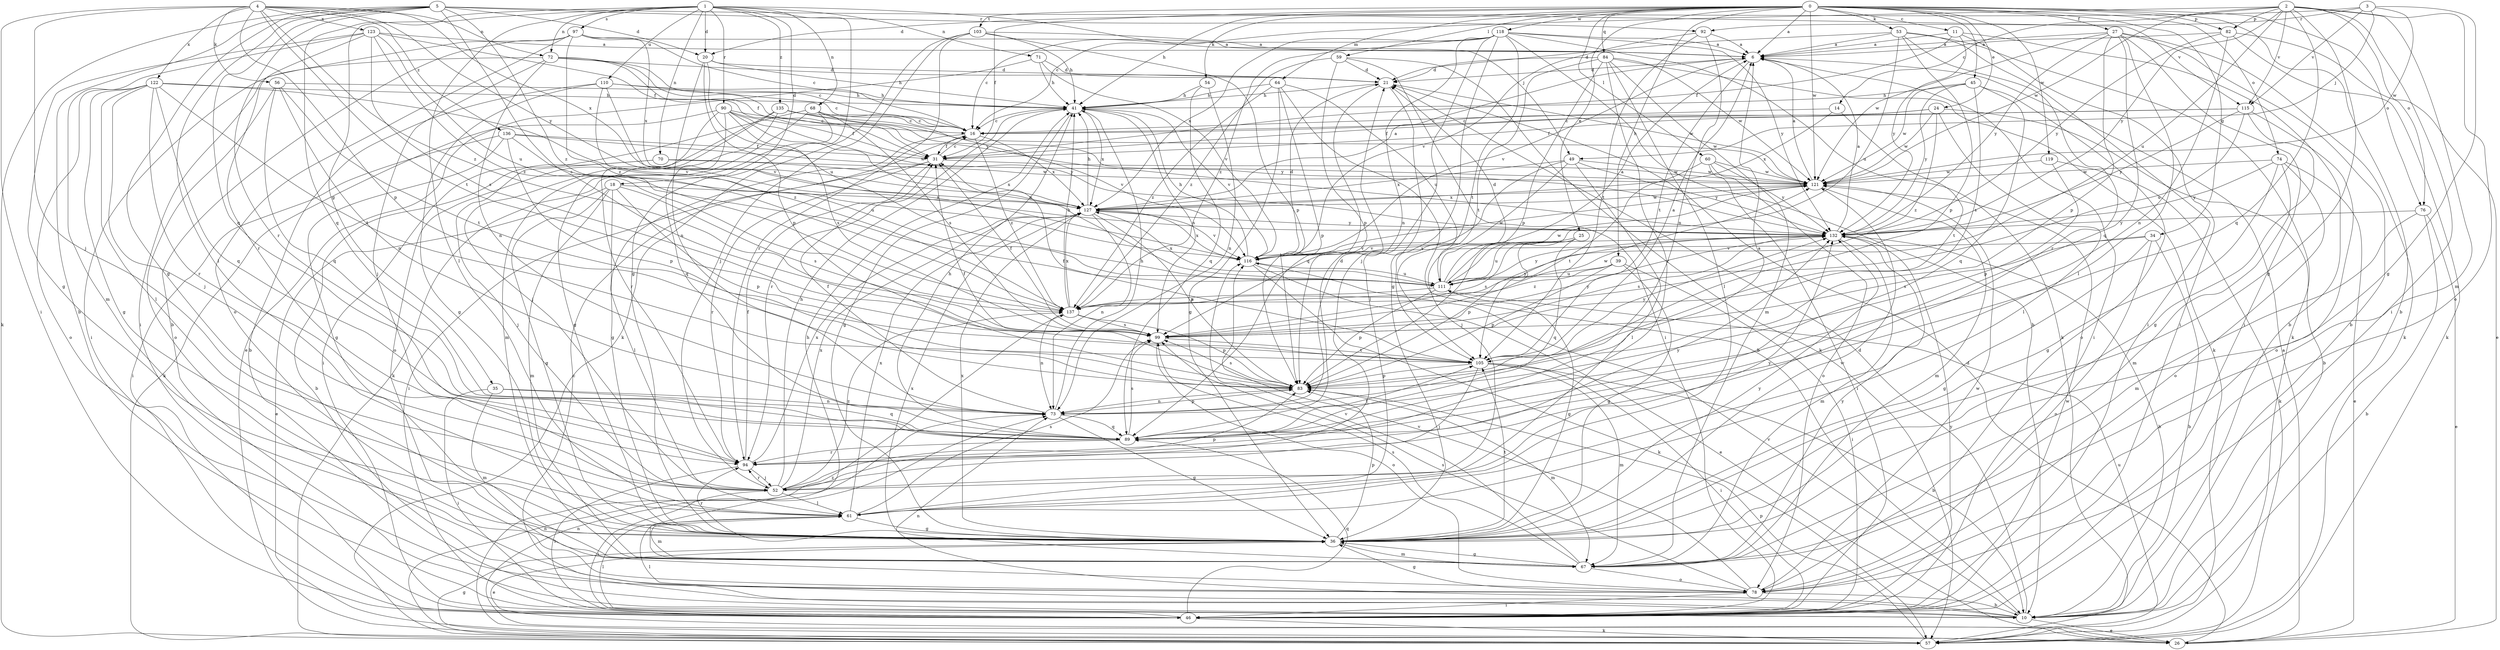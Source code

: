 strict digraph  {
0;
1;
2;
3;
4;
5;
6;
10;
11;
14;
16;
18;
20;
21;
24;
25;
26;
27;
31;
34;
35;
36;
39;
41;
45;
46;
49;
52;
53;
54;
56;
57;
59;
60;
61;
64;
67;
68;
70;
71;
72;
73;
74;
76;
78;
82;
83;
84;
89;
90;
92;
94;
97;
99;
103;
105;
110;
111;
115;
116;
118;
119;
121;
122;
123;
127;
132;
135;
136;
137;
0 -> 6  [label=a];
0 -> 10  [label=b];
0 -> 11  [label=c];
0 -> 24  [label=e];
0 -> 25  [label=e];
0 -> 27  [label=f];
0 -> 31  [label=f];
0 -> 34  [label=g];
0 -> 39  [label=h];
0 -> 41  [label=h];
0 -> 45  [label=i];
0 -> 53  [label=k];
0 -> 54  [label=k];
0 -> 59  [label=l];
0 -> 60  [label=l];
0 -> 64  [label=m];
0 -> 74  [label=o];
0 -> 76  [label=o];
0 -> 82  [label=p];
0 -> 84  [label=q];
0 -> 103  [label=t];
0 -> 118  [label=w];
0 -> 119  [label=w];
0 -> 121  [label=w];
1 -> 18  [label=d];
1 -> 20  [label=d];
1 -> 35  [label=g];
1 -> 36  [label=g];
1 -> 49  [label=j];
1 -> 61  [label=l];
1 -> 68  [label=n];
1 -> 70  [label=n];
1 -> 71  [label=n];
1 -> 72  [label=n];
1 -> 89  [label=q];
1 -> 90  [label=r];
1 -> 97  [label=s];
1 -> 110  [label=u];
1 -> 135  [label=z];
2 -> 14  [label=c];
2 -> 16  [label=c];
2 -> 36  [label=g];
2 -> 46  [label=i];
2 -> 67  [label=m];
2 -> 76  [label=o];
2 -> 78  [label=o];
2 -> 82  [label=p];
2 -> 89  [label=q];
2 -> 111  [label=u];
2 -> 115  [label=v];
2 -> 121  [label=w];
2 -> 132  [label=y];
3 -> 20  [label=d];
3 -> 36  [label=g];
3 -> 49  [label=j];
3 -> 92  [label=r];
3 -> 115  [label=v];
3 -> 121  [label=w];
4 -> 46  [label=i];
4 -> 52  [label=j];
4 -> 56  [label=k];
4 -> 72  [label=n];
4 -> 83  [label=p];
4 -> 105  [label=t];
4 -> 122  [label=x];
4 -> 123  [label=x];
4 -> 127  [label=x];
4 -> 132  [label=y];
4 -> 136  [label=z];
4 -> 137  [label=z];
5 -> 10  [label=b];
5 -> 20  [label=d];
5 -> 36  [label=g];
5 -> 57  [label=k];
5 -> 61  [label=l];
5 -> 89  [label=q];
5 -> 92  [label=r];
5 -> 94  [label=r];
5 -> 99  [label=s];
5 -> 115  [label=v];
5 -> 137  [label=z];
6 -> 21  [label=d];
6 -> 46  [label=i];
6 -> 105  [label=t];
6 -> 116  [label=v];
10 -> 16  [label=c];
10 -> 21  [label=d];
10 -> 26  [label=e];
10 -> 61  [label=l];
10 -> 73  [label=n];
10 -> 116  [label=v];
11 -> 6  [label=a];
11 -> 10  [label=b];
11 -> 31  [label=f];
11 -> 46  [label=i];
11 -> 132  [label=y];
14 -> 16  [label=c];
14 -> 105  [label=t];
14 -> 127  [label=x];
16 -> 31  [label=f];
16 -> 36  [label=g];
16 -> 127  [label=x];
16 -> 137  [label=z];
18 -> 26  [label=e];
18 -> 36  [label=g];
18 -> 61  [label=l];
18 -> 67  [label=m];
18 -> 83  [label=p];
18 -> 99  [label=s];
18 -> 127  [label=x];
20 -> 21  [label=d];
20 -> 41  [label=h];
20 -> 73  [label=n];
20 -> 83  [label=p];
20 -> 111  [label=u];
21 -> 41  [label=h];
21 -> 61  [label=l];
21 -> 89  [label=q];
21 -> 121  [label=w];
24 -> 10  [label=b];
24 -> 16  [label=c];
24 -> 31  [label=f];
24 -> 61  [label=l];
24 -> 121  [label=w];
24 -> 137  [label=z];
25 -> 83  [label=p];
25 -> 89  [label=q];
25 -> 99  [label=s];
25 -> 111  [label=u];
25 -> 116  [label=v];
26 -> 6  [label=a];
26 -> 21  [label=d];
26 -> 73  [label=n];
26 -> 137  [label=z];
27 -> 6  [label=a];
27 -> 10  [label=b];
27 -> 46  [label=i];
27 -> 57  [label=k];
27 -> 61  [label=l];
27 -> 83  [label=p];
27 -> 89  [label=q];
27 -> 121  [label=w];
27 -> 132  [label=y];
31 -> 16  [label=c];
31 -> 46  [label=i];
31 -> 94  [label=r];
31 -> 121  [label=w];
34 -> 10  [label=b];
34 -> 36  [label=g];
34 -> 78  [label=o];
34 -> 99  [label=s];
34 -> 116  [label=v];
35 -> 46  [label=i];
35 -> 67  [label=m];
35 -> 73  [label=n];
35 -> 89  [label=q];
36 -> 26  [label=e];
36 -> 67  [label=m];
36 -> 83  [label=p];
36 -> 94  [label=r];
36 -> 105  [label=t];
36 -> 121  [label=w];
36 -> 127  [label=x];
36 -> 132  [label=y];
39 -> 36  [label=g];
39 -> 46  [label=i];
39 -> 83  [label=p];
39 -> 111  [label=u];
39 -> 137  [label=z];
41 -> 16  [label=c];
41 -> 36  [label=g];
41 -> 94  [label=r];
41 -> 99  [label=s];
41 -> 116  [label=v];
41 -> 127  [label=x];
45 -> 41  [label=h];
45 -> 78  [label=o];
45 -> 89  [label=q];
45 -> 99  [label=s];
45 -> 121  [label=w];
45 -> 132  [label=y];
46 -> 57  [label=k];
46 -> 61  [label=l];
46 -> 89  [label=q];
46 -> 121  [label=w];
46 -> 132  [label=y];
49 -> 52  [label=j];
49 -> 61  [label=l];
49 -> 99  [label=s];
49 -> 121  [label=w];
49 -> 127  [label=x];
49 -> 132  [label=y];
52 -> 41  [label=h];
52 -> 46  [label=i];
52 -> 61  [label=l];
52 -> 83  [label=p];
52 -> 94  [label=r];
52 -> 127  [label=x];
52 -> 132  [label=y];
52 -> 137  [label=z];
53 -> 6  [label=a];
53 -> 21  [label=d];
53 -> 46  [label=i];
53 -> 57  [label=k];
53 -> 83  [label=p];
53 -> 94  [label=r];
53 -> 111  [label=u];
54 -> 41  [label=h];
54 -> 73  [label=n];
54 -> 89  [label=q];
56 -> 41  [label=h];
56 -> 73  [label=n];
56 -> 78  [label=o];
56 -> 89  [label=q];
56 -> 105  [label=t];
57 -> 36  [label=g];
57 -> 73  [label=n];
57 -> 83  [label=p];
57 -> 111  [label=u];
59 -> 21  [label=d];
59 -> 46  [label=i];
59 -> 57  [label=k];
59 -> 83  [label=p];
59 -> 137  [label=z];
60 -> 46  [label=i];
60 -> 78  [label=o];
60 -> 105  [label=t];
60 -> 121  [label=w];
60 -> 132  [label=y];
61 -> 36  [label=g];
61 -> 67  [label=m];
61 -> 99  [label=s];
61 -> 127  [label=x];
64 -> 10  [label=b];
64 -> 36  [label=g];
64 -> 41  [label=h];
64 -> 83  [label=p];
64 -> 111  [label=u];
64 -> 137  [label=z];
67 -> 36  [label=g];
67 -> 41  [label=h];
67 -> 78  [label=o];
67 -> 99  [label=s];
67 -> 116  [label=v];
67 -> 127  [label=x];
67 -> 132  [label=y];
68 -> 16  [label=c];
68 -> 36  [label=g];
68 -> 46  [label=i];
68 -> 57  [label=k];
68 -> 99  [label=s];
68 -> 116  [label=v];
70 -> 10  [label=b];
70 -> 52  [label=j];
70 -> 121  [label=w];
70 -> 127  [label=x];
71 -> 21  [label=d];
71 -> 26  [label=e];
71 -> 41  [label=h];
71 -> 116  [label=v];
72 -> 16  [label=c];
72 -> 21  [label=d];
72 -> 31  [label=f];
72 -> 46  [label=i];
72 -> 52  [label=j];
72 -> 73  [label=n];
72 -> 132  [label=y];
73 -> 31  [label=f];
73 -> 36  [label=g];
73 -> 41  [label=h];
73 -> 83  [label=p];
73 -> 89  [label=q];
74 -> 26  [label=e];
74 -> 36  [label=g];
74 -> 67  [label=m];
74 -> 78  [label=o];
74 -> 121  [label=w];
74 -> 132  [label=y];
76 -> 10  [label=b];
76 -> 26  [label=e];
76 -> 67  [label=m];
76 -> 132  [label=y];
78 -> 10  [label=b];
78 -> 36  [label=g];
78 -> 46  [label=i];
78 -> 99  [label=s];
78 -> 116  [label=v];
78 -> 121  [label=w];
82 -> 6  [label=a];
82 -> 26  [label=e];
82 -> 57  [label=k];
82 -> 73  [label=n];
82 -> 132  [label=y];
83 -> 31  [label=f];
83 -> 67  [label=m];
83 -> 73  [label=n];
83 -> 99  [label=s];
84 -> 21  [label=d];
84 -> 57  [label=k];
84 -> 61  [label=l];
84 -> 67  [label=m];
84 -> 83  [label=p];
84 -> 94  [label=r];
84 -> 105  [label=t];
84 -> 121  [label=w];
89 -> 6  [label=a];
89 -> 21  [label=d];
89 -> 41  [label=h];
89 -> 94  [label=r];
89 -> 99  [label=s];
89 -> 105  [label=t];
90 -> 16  [label=c];
90 -> 31  [label=f];
90 -> 57  [label=k];
90 -> 89  [label=q];
90 -> 94  [label=r];
90 -> 99  [label=s];
90 -> 111  [label=u];
90 -> 132  [label=y];
92 -> 6  [label=a];
92 -> 73  [label=n];
92 -> 105  [label=t];
92 -> 116  [label=v];
94 -> 31  [label=f];
94 -> 46  [label=i];
94 -> 52  [label=j];
94 -> 127  [label=x];
94 -> 132  [label=y];
97 -> 6  [label=a];
97 -> 10  [label=b];
97 -> 16  [label=c];
97 -> 46  [label=i];
97 -> 78  [label=o];
97 -> 127  [label=x];
97 -> 137  [label=z];
99 -> 31  [label=f];
99 -> 78  [label=o];
99 -> 105  [label=t];
99 -> 121  [label=w];
99 -> 132  [label=y];
103 -> 6  [label=a];
103 -> 41  [label=h];
103 -> 52  [label=j];
103 -> 57  [label=k];
103 -> 83  [label=p];
103 -> 94  [label=r];
105 -> 6  [label=a];
105 -> 10  [label=b];
105 -> 31  [label=f];
105 -> 46  [label=i];
105 -> 52  [label=j];
105 -> 67  [label=m];
105 -> 83  [label=p];
105 -> 132  [label=y];
110 -> 10  [label=b];
110 -> 16  [label=c];
110 -> 36  [label=g];
110 -> 41  [label=h];
110 -> 116  [label=v];
110 -> 137  [label=z];
111 -> 6  [label=a];
111 -> 21  [label=d];
111 -> 36  [label=g];
111 -> 83  [label=p];
111 -> 121  [label=w];
111 -> 127  [label=x];
111 -> 132  [label=y];
111 -> 137  [label=z];
115 -> 16  [label=c];
115 -> 31  [label=f];
115 -> 36  [label=g];
115 -> 78  [label=o];
115 -> 111  [label=u];
115 -> 132  [label=y];
116 -> 21  [label=d];
116 -> 26  [label=e];
116 -> 41  [label=h];
116 -> 57  [label=k];
116 -> 111  [label=u];
116 -> 121  [label=w];
116 -> 127  [label=x];
118 -> 6  [label=a];
118 -> 10  [label=b];
118 -> 16  [label=c];
118 -> 36  [label=g];
118 -> 52  [label=j];
118 -> 57  [label=k];
118 -> 73  [label=n];
118 -> 105  [label=t];
118 -> 127  [label=x];
118 -> 132  [label=y];
118 -> 137  [label=z];
119 -> 57  [label=k];
119 -> 83  [label=p];
119 -> 121  [label=w];
121 -> 6  [label=a];
121 -> 67  [label=m];
121 -> 127  [label=x];
122 -> 36  [label=g];
122 -> 41  [label=h];
122 -> 52  [label=j];
122 -> 61  [label=l];
122 -> 78  [label=o];
122 -> 89  [label=q];
122 -> 94  [label=r];
122 -> 105  [label=t];
122 -> 116  [label=v];
123 -> 6  [label=a];
123 -> 31  [label=f];
123 -> 36  [label=g];
123 -> 67  [label=m];
123 -> 94  [label=r];
123 -> 99  [label=s];
123 -> 111  [label=u];
123 -> 137  [label=z];
127 -> 6  [label=a];
127 -> 41  [label=h];
127 -> 73  [label=n];
127 -> 83  [label=p];
127 -> 116  [label=v];
127 -> 121  [label=w];
127 -> 132  [label=y];
132 -> 6  [label=a];
132 -> 10  [label=b];
132 -> 67  [label=m];
132 -> 99  [label=s];
132 -> 116  [label=v];
135 -> 16  [label=c];
135 -> 52  [label=j];
135 -> 67  [label=m];
135 -> 78  [label=o];
135 -> 121  [label=w];
135 -> 132  [label=y];
136 -> 31  [label=f];
136 -> 36  [label=g];
136 -> 46  [label=i];
136 -> 83  [label=p];
136 -> 111  [label=u];
136 -> 121  [label=w];
137 -> 41  [label=h];
137 -> 73  [label=n];
137 -> 83  [label=p];
137 -> 99  [label=s];
137 -> 127  [label=x];
137 -> 132  [label=y];
}
